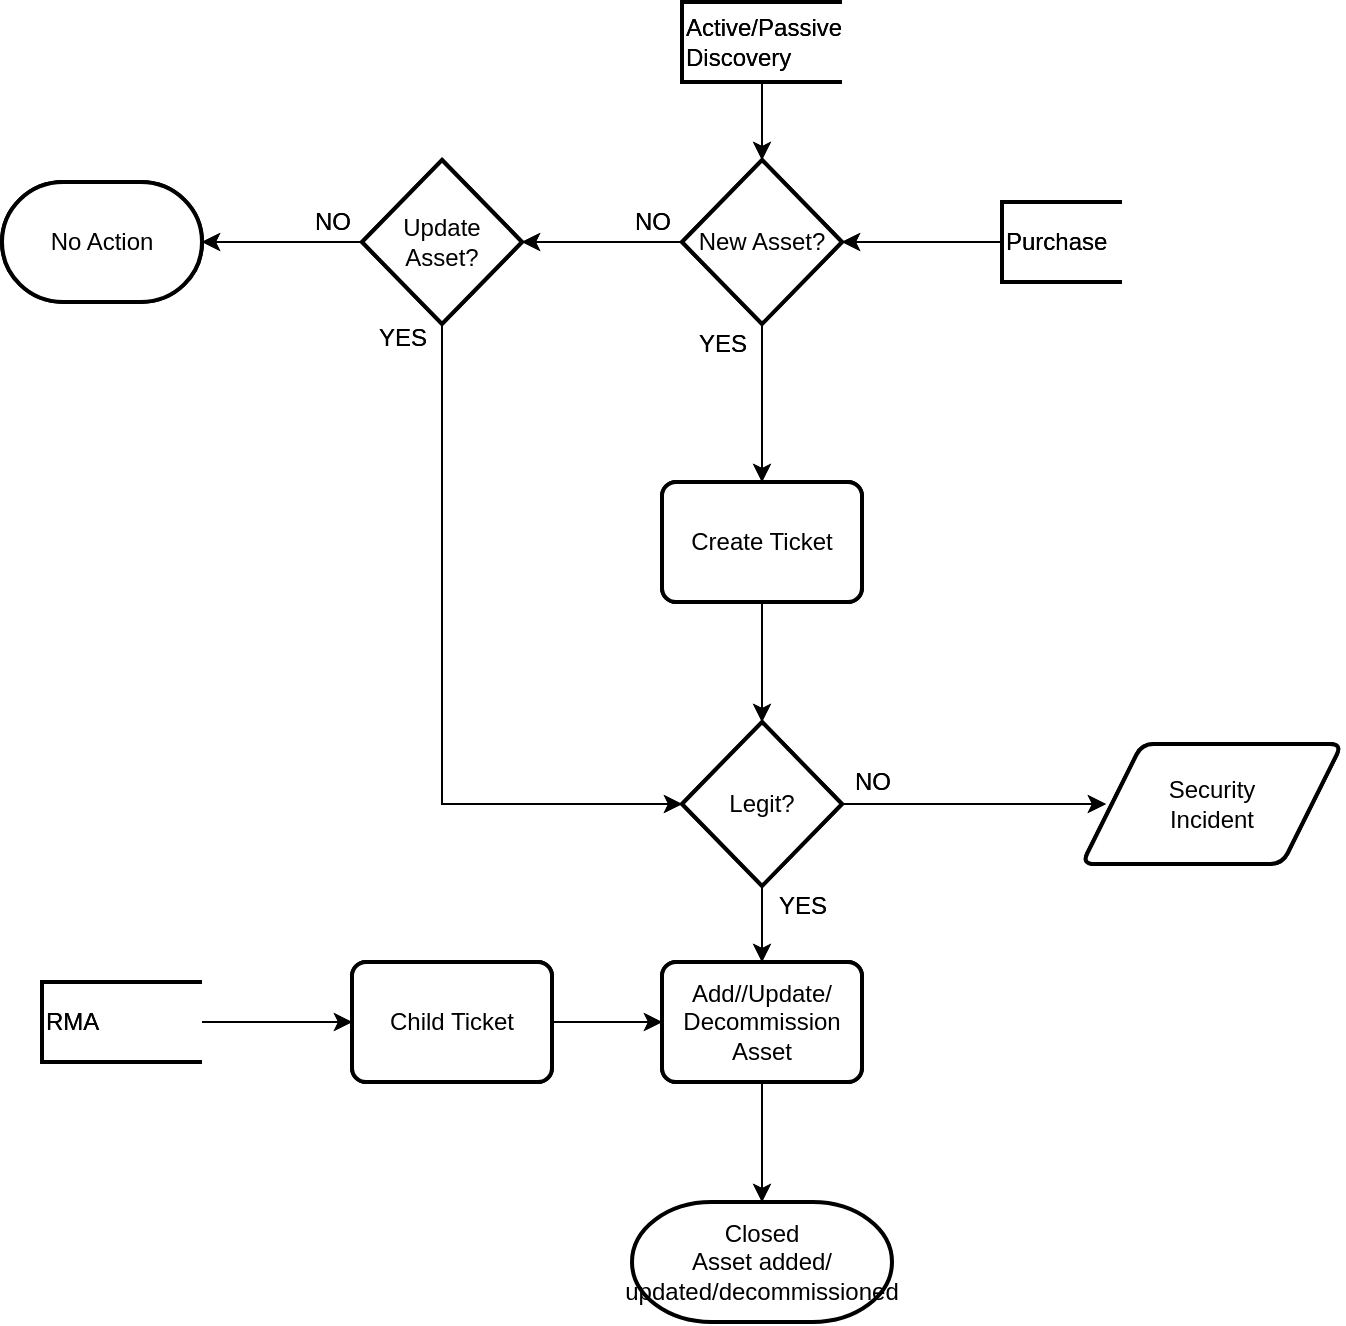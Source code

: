 <mxfile version="20.2.3" type="device"><diagram id="2t-PR3wmHHs54ZwG5Jr2" name="Pagina-1"><mxGraphModel dx="1038" dy="649" grid="1" gridSize="10" guides="1" tooltips="1" connect="1" arrows="1" fold="1" page="1" pageScale="1" pageWidth="827" pageHeight="1169" math="0" shadow="0"><root><mxCell id="0"/><mxCell id="1" parent="0"/><mxCell id="M6eP18h6za1ETGaJ-75i-52" style="edgeStyle=orthogonalEdgeStyle;rounded=0;orthogonalLoop=1;jettySize=auto;html=1;exitX=0.5;exitY=1;exitDx=0;exitDy=0;exitPerimeter=0;" edge="1" parent="1" target="M6eP18h6za1ETGaJ-75i-54"><mxGeometry relative="1" as="geometry"><mxPoint x="420" y="330" as="sourcePoint"/></mxGeometry></mxCell><mxCell id="M6eP18h6za1ETGaJ-75i-53" style="edgeStyle=orthogonalEdgeStyle;rounded=0;html=1;exitX=0.5;exitY=1;entryX=0.5;entryY=0;entryPerimeter=0;jettySize=auto;orthogonalLoop=1;" edge="1" parent="1" source="M6eP18h6za1ETGaJ-75i-54" target="M6eP18h6za1ETGaJ-75i-77"><mxGeometry relative="1" as="geometry"/></mxCell><mxCell id="M6eP18h6za1ETGaJ-75i-54" value="Create Ticket" style="rounded=1;whiteSpace=wrap;html=1;absoluteArcSize=1;arcSize=14;strokeWidth=2;" vertex="1" parent="1"><mxGeometry x="350" y="280" width="100" height="60" as="geometry"/></mxCell><mxCell id="M6eP18h6za1ETGaJ-75i-58" value="Closed&lt;br&gt;Asset added/updated" style="strokeWidth=2;html=1;shape=mxgraph.flowchart.terminator;whiteSpace=wrap;" vertex="1" parent="1"><mxGeometry x="350" y="640" width="100" height="60" as="geometry"/></mxCell><mxCell id="M6eP18h6za1ETGaJ-75i-61" style="edgeStyle=orthogonalEdgeStyle;rounded=0;html=1;exitX=0.5;exitY=1;exitPerimeter=0;entryX=0.5;entryY=0;entryPerimeter=0;jettySize=auto;orthogonalLoop=1;" edge="1" parent="1" source="M6eP18h6za1ETGaJ-75i-62" target="M6eP18h6za1ETGaJ-75i-67"><mxGeometry relative="1" as="geometry"/></mxCell><mxCell id="M6eP18h6za1ETGaJ-75i-62" value="Active/Passive&lt;br&gt;Discovery" style="strokeWidth=2;html=1;shape=mxgraph.flowchart.annotation_1;align=left;pointerEvents=1;" vertex="1" parent="1"><mxGeometry x="360" y="40" width="80" height="40" as="geometry"/></mxCell><mxCell id="M6eP18h6za1ETGaJ-75i-63" style="edgeStyle=orthogonalEdgeStyle;rounded=0;html=1;exitX=0;exitY=0.5;exitPerimeter=0;entryX=1;entryY=0.5;entryPerimeter=0;jettySize=auto;orthogonalLoop=1;" edge="1" parent="1" source="M6eP18h6za1ETGaJ-75i-64" target="M6eP18h6za1ETGaJ-75i-67"><mxGeometry relative="1" as="geometry"/></mxCell><mxCell id="M6eP18h6za1ETGaJ-75i-64" value="Purchase" style="strokeWidth=2;html=1;shape=mxgraph.flowchart.annotation_1;align=left;pointerEvents=1;" vertex="1" parent="1"><mxGeometry x="520" y="140" width="60" height="40" as="geometry"/></mxCell><mxCell id="M6eP18h6za1ETGaJ-75i-65" value="" style="edgeStyle=orthogonalEdgeStyle;rounded=0;html=1;jettySize=auto;orthogonalLoop=1;" edge="1" parent="1" source="M6eP18h6za1ETGaJ-75i-67" target="M6eP18h6za1ETGaJ-75i-54"><mxGeometry relative="1" as="geometry"/></mxCell><mxCell id="M6eP18h6za1ETGaJ-75i-66" style="edgeStyle=orthogonalEdgeStyle;rounded=0;html=1;exitX=0;exitY=0.5;exitPerimeter=0;entryX=1;entryY=0.5;entryPerimeter=0;jettySize=auto;orthogonalLoop=1;" edge="1" parent="1" source="M6eP18h6za1ETGaJ-75i-67" target="M6eP18h6za1ETGaJ-75i-72"><mxGeometry relative="1" as="geometry"/></mxCell><mxCell id="M6eP18h6za1ETGaJ-75i-67" value="New Asset?" style="strokeWidth=2;html=1;shape=mxgraph.flowchart.decision;whiteSpace=wrap;" vertex="1" parent="1"><mxGeometry x="360" y="119" width="80" height="82" as="geometry"/></mxCell><mxCell id="M6eP18h6za1ETGaJ-75i-68" value="NO" style="text;html=1;align=center;verticalAlign=middle;resizable=0;points=[];autosize=1;" vertex="1" parent="1"><mxGeometry x="330" y="140" width="30" height="20" as="geometry"/></mxCell><mxCell id="M6eP18h6za1ETGaJ-75i-69" value="YES" style="text;html=1;align=center;verticalAlign=middle;resizable=0;points=[];autosize=1;" vertex="1" parent="1"><mxGeometry x="360" y="201" width="40" height="20" as="geometry"/></mxCell><mxCell id="M6eP18h6za1ETGaJ-75i-70" style="edgeStyle=orthogonalEdgeStyle;rounded=0;html=1;exitX=0.5;exitY=1;exitPerimeter=0;entryX=0;entryY=0.5;entryPerimeter=0;jettySize=auto;orthogonalLoop=1;" edge="1" parent="1" source="M6eP18h6za1ETGaJ-75i-72" target="M6eP18h6za1ETGaJ-75i-77"><mxGeometry relative="1" as="geometry"/></mxCell><mxCell id="M6eP18h6za1ETGaJ-75i-71" style="edgeStyle=orthogonalEdgeStyle;rounded=0;html=1;exitX=0;exitY=0.5;exitPerimeter=0;entryX=1;entryY=0.5;entryPerimeter=0;jettySize=auto;orthogonalLoop=1;" edge="1" parent="1" source="M6eP18h6za1ETGaJ-75i-72" target="M6eP18h6za1ETGaJ-75i-82"><mxGeometry relative="1" as="geometry"/></mxCell><mxCell id="M6eP18h6za1ETGaJ-75i-72" value="Update&lt;br&gt;Asset?" style="strokeWidth=2;html=1;shape=mxgraph.flowchart.decision;whiteSpace=wrap;" vertex="1" parent="1"><mxGeometry x="200" y="119" width="80" height="82" as="geometry"/></mxCell><mxCell id="M6eP18h6za1ETGaJ-75i-73" value="NO" style="text;html=1;align=center;verticalAlign=middle;resizable=0;points=[];autosize=1;" vertex="1" parent="1"><mxGeometry x="170" y="140" width="30" height="20" as="geometry"/></mxCell><mxCell id="M6eP18h6za1ETGaJ-75i-74" value="YES" style="text;html=1;align=center;verticalAlign=middle;resizable=0;points=[];autosize=1;" vertex="1" parent="1"><mxGeometry x="200" y="198" width="40" height="20" as="geometry"/></mxCell><mxCell id="M6eP18h6za1ETGaJ-75i-75" style="edgeStyle=orthogonalEdgeStyle;rounded=0;html=1;exitX=1;exitY=0.5;exitPerimeter=0;entryX=0.092;entryY=0.5;entryPerimeter=0;jettySize=auto;orthogonalLoop=1;" edge="1" parent="1" source="M6eP18h6za1ETGaJ-75i-77" target="M6eP18h6za1ETGaJ-75i-79"><mxGeometry relative="1" as="geometry"/></mxCell><mxCell id="M6eP18h6za1ETGaJ-75i-76" style="edgeStyle=orthogonalEdgeStyle;rounded=0;html=1;exitX=0.5;exitY=1;exitPerimeter=0;entryX=0.5;entryY=0;jettySize=auto;orthogonalLoop=1;" edge="1" parent="1" source="M6eP18h6za1ETGaJ-75i-77" target="M6eP18h6za1ETGaJ-75i-81"><mxGeometry relative="1" as="geometry"/></mxCell><mxCell id="M6eP18h6za1ETGaJ-75i-77" value="Legit?" style="strokeWidth=2;html=1;shape=mxgraph.flowchart.decision;whiteSpace=wrap;" vertex="1" parent="1"><mxGeometry x="360" y="400" width="80" height="82" as="geometry"/></mxCell><mxCell id="M6eP18h6za1ETGaJ-75i-78" value="YES" style="text;html=1;align=center;verticalAlign=middle;resizable=0;points=[];autosize=1;" vertex="1" parent="1"><mxGeometry x="400" y="482" width="40" height="20" as="geometry"/></mxCell><mxCell id="M6eP18h6za1ETGaJ-75i-79" value="Security&lt;br&gt;Incident" style="shape=parallelogram;html=1;strokeWidth=2;perimeter=parallelogramPerimeter;whiteSpace=wrap;rounded=1;arcSize=12;size=0.23;" vertex="1" parent="1"><mxGeometry x="560" y="411" width="130" height="60" as="geometry"/></mxCell><mxCell id="M6eP18h6za1ETGaJ-75i-80" style="edgeStyle=orthogonalEdgeStyle;rounded=0;html=1;exitX=0.5;exitY=1;entryX=0.5;entryY=0;entryPerimeter=0;jettySize=auto;orthogonalLoop=1;" edge="1" parent="1" source="M6eP18h6za1ETGaJ-75i-81" target="M6eP18h6za1ETGaJ-75i-58"><mxGeometry relative="1" as="geometry"/></mxCell><mxCell id="M6eP18h6za1ETGaJ-75i-81" value="Add//Update&lt;br&gt;Asset" style="rounded=1;whiteSpace=wrap;html=1;absoluteArcSize=1;arcSize=14;strokeWidth=2;" vertex="1" parent="1"><mxGeometry x="350" y="520" width="100" height="60" as="geometry"/></mxCell><mxCell id="M6eP18h6za1ETGaJ-75i-82" value="No Action" style="strokeWidth=2;html=1;shape=mxgraph.flowchart.terminator;whiteSpace=wrap;" vertex="1" parent="1"><mxGeometry x="20" y="130" width="100" height="60" as="geometry"/></mxCell><mxCell id="M6eP18h6za1ETGaJ-75i-83" value="NO" style="text;html=1;align=center;verticalAlign=middle;resizable=0;points=[];autosize=1;" vertex="1" parent="1"><mxGeometry x="440" y="420" width="30" height="20" as="geometry"/></mxCell><mxCell id="M6eP18h6za1ETGaJ-75i-84" value="" style="edgeStyle=orthogonalEdgeStyle;rounded=0;html=1;jettySize=auto;orthogonalLoop=1;entryX=0;entryY=0.5;" edge="1" parent="1" source="M6eP18h6za1ETGaJ-75i-85" target="M6eP18h6za1ETGaJ-75i-87"><mxGeometry relative="1" as="geometry"><mxPoint x="280" y="550" as="targetPoint"/><Array as="points"/></mxGeometry></mxCell><mxCell id="M6eP18h6za1ETGaJ-75i-85" value="RMA" style="strokeWidth=2;html=1;shape=mxgraph.flowchart.annotation_1;align=left;pointerEvents=1;" vertex="1" parent="1"><mxGeometry x="40" y="530" width="80" height="40" as="geometry"/></mxCell><mxCell id="M6eP18h6za1ETGaJ-75i-86" style="edgeStyle=orthogonalEdgeStyle;rounded=0;html=1;exitX=1;exitY=0.5;entryX=0;entryY=0.5;jettySize=auto;orthogonalLoop=1;" edge="1" parent="1" source="M6eP18h6za1ETGaJ-75i-87" target="M6eP18h6za1ETGaJ-75i-81"><mxGeometry relative="1" as="geometry"/></mxCell><mxCell id="M6eP18h6za1ETGaJ-75i-87" value="Child Ticket" style="rounded=1;whiteSpace=wrap;html=1;absoluteArcSize=1;arcSize=14;strokeWidth=2;" vertex="1" parent="1"><mxGeometry x="195" y="520" width="100" height="60" as="geometry"/></mxCell><mxCell id="M6eP18h6za1ETGaJ-75i-88" style="edgeStyle=orthogonalEdgeStyle;rounded=0;orthogonalLoop=1;jettySize=auto;html=1;exitX=0.5;exitY=1;exitDx=0;exitDy=0;exitPerimeter=0;" edge="1" parent="1" target="M6eP18h6za1ETGaJ-75i-90"><mxGeometry relative="1" as="geometry"><mxPoint x="420" y="330" as="sourcePoint"/></mxGeometry></mxCell><mxCell id="M6eP18h6za1ETGaJ-75i-89" style="edgeStyle=orthogonalEdgeStyle;rounded=0;html=1;exitX=0.5;exitY=1;entryX=0.5;entryY=0;entryPerimeter=0;jettySize=auto;orthogonalLoop=1;" edge="1" parent="1" source="M6eP18h6za1ETGaJ-75i-90" target="M6eP18h6za1ETGaJ-75i-113"><mxGeometry relative="1" as="geometry"/></mxCell><mxCell id="M6eP18h6za1ETGaJ-75i-90" value="Create Ticket" style="rounded=1;whiteSpace=wrap;html=1;absoluteArcSize=1;arcSize=14;strokeWidth=2;" vertex="1" parent="1"><mxGeometry x="350" y="280" width="100" height="60" as="geometry"/></mxCell><mxCell id="M6eP18h6za1ETGaJ-75i-94" value="Closed&lt;br&gt;Asset added/ updated/decommissioned" style="strokeWidth=2;html=1;shape=mxgraph.flowchart.terminator;whiteSpace=wrap;" vertex="1" parent="1"><mxGeometry x="335" y="640" width="130" height="60" as="geometry"/></mxCell><mxCell id="M6eP18h6za1ETGaJ-75i-97" style="edgeStyle=orthogonalEdgeStyle;rounded=0;html=1;exitX=0.5;exitY=1;exitPerimeter=0;entryX=0.5;entryY=0;entryPerimeter=0;jettySize=auto;orthogonalLoop=1;" edge="1" parent="1" source="M6eP18h6za1ETGaJ-75i-98" target="M6eP18h6za1ETGaJ-75i-103"><mxGeometry relative="1" as="geometry"/></mxCell><mxCell id="M6eP18h6za1ETGaJ-75i-98" value="Active/Passive&lt;br&gt;Discovery" style="strokeWidth=2;html=1;shape=mxgraph.flowchart.annotation_1;align=left;pointerEvents=1;" vertex="1" parent="1"><mxGeometry x="360" y="40" width="80" height="40" as="geometry"/></mxCell><mxCell id="M6eP18h6za1ETGaJ-75i-99" style="edgeStyle=orthogonalEdgeStyle;rounded=0;html=1;exitX=0;exitY=0.5;exitPerimeter=0;entryX=1;entryY=0.5;entryPerimeter=0;jettySize=auto;orthogonalLoop=1;" edge="1" parent="1" source="M6eP18h6za1ETGaJ-75i-100" target="M6eP18h6za1ETGaJ-75i-103"><mxGeometry relative="1" as="geometry"/></mxCell><mxCell id="M6eP18h6za1ETGaJ-75i-100" value="Purchase" style="strokeWidth=2;html=1;shape=mxgraph.flowchart.annotation_1;align=left;pointerEvents=1;" vertex="1" parent="1"><mxGeometry x="520" y="140" width="60" height="40" as="geometry"/></mxCell><mxCell id="M6eP18h6za1ETGaJ-75i-101" value="" style="edgeStyle=orthogonalEdgeStyle;rounded=0;html=1;jettySize=auto;orthogonalLoop=1;" edge="1" parent="1" source="M6eP18h6za1ETGaJ-75i-103" target="M6eP18h6za1ETGaJ-75i-90"><mxGeometry relative="1" as="geometry"/></mxCell><mxCell id="M6eP18h6za1ETGaJ-75i-102" style="edgeStyle=orthogonalEdgeStyle;rounded=0;html=1;exitX=0;exitY=0.5;exitPerimeter=0;entryX=1;entryY=0.5;entryPerimeter=0;jettySize=auto;orthogonalLoop=1;" edge="1" parent="1" source="M6eP18h6za1ETGaJ-75i-103" target="M6eP18h6za1ETGaJ-75i-108"><mxGeometry relative="1" as="geometry"/></mxCell><mxCell id="M6eP18h6za1ETGaJ-75i-103" value="New Asset?" style="strokeWidth=2;html=1;shape=mxgraph.flowchart.decision;whiteSpace=wrap;" vertex="1" parent="1"><mxGeometry x="360" y="119" width="80" height="82" as="geometry"/></mxCell><mxCell id="M6eP18h6za1ETGaJ-75i-104" value="NO" style="text;html=1;align=center;verticalAlign=middle;resizable=0;points=[];autosize=1;" vertex="1" parent="1"><mxGeometry x="330" y="140" width="30" height="20" as="geometry"/></mxCell><mxCell id="M6eP18h6za1ETGaJ-75i-105" value="YES" style="text;html=1;align=center;verticalAlign=middle;resizable=0;points=[];autosize=1;" vertex="1" parent="1"><mxGeometry x="360" y="201" width="40" height="20" as="geometry"/></mxCell><mxCell id="M6eP18h6za1ETGaJ-75i-106" style="edgeStyle=orthogonalEdgeStyle;rounded=0;html=1;exitX=0.5;exitY=1;exitPerimeter=0;entryX=0;entryY=0.5;entryPerimeter=0;jettySize=auto;orthogonalLoop=1;" edge="1" parent="1" source="M6eP18h6za1ETGaJ-75i-108" target="M6eP18h6za1ETGaJ-75i-113"><mxGeometry relative="1" as="geometry"/></mxCell><mxCell id="M6eP18h6za1ETGaJ-75i-107" style="edgeStyle=orthogonalEdgeStyle;rounded=0;html=1;exitX=0;exitY=0.5;exitPerimeter=0;entryX=1;entryY=0.5;entryPerimeter=0;jettySize=auto;orthogonalLoop=1;" edge="1" parent="1" source="M6eP18h6za1ETGaJ-75i-108" target="M6eP18h6za1ETGaJ-75i-118"><mxGeometry relative="1" as="geometry"/></mxCell><mxCell id="M6eP18h6za1ETGaJ-75i-108" value="Update&lt;br&gt;Asset?" style="strokeWidth=2;html=1;shape=mxgraph.flowchart.decision;whiteSpace=wrap;" vertex="1" parent="1"><mxGeometry x="200" y="119" width="80" height="82" as="geometry"/></mxCell><mxCell id="M6eP18h6za1ETGaJ-75i-109" value="NO" style="text;html=1;align=center;verticalAlign=middle;resizable=0;points=[];autosize=1;" vertex="1" parent="1"><mxGeometry x="170" y="140" width="30" height="20" as="geometry"/></mxCell><mxCell id="M6eP18h6za1ETGaJ-75i-110" value="YES" style="text;html=1;align=center;verticalAlign=middle;resizable=0;points=[];autosize=1;" vertex="1" parent="1"><mxGeometry x="200" y="198" width="40" height="20" as="geometry"/></mxCell><mxCell id="M6eP18h6za1ETGaJ-75i-111" style="edgeStyle=orthogonalEdgeStyle;rounded=0;html=1;exitX=1;exitY=0.5;exitPerimeter=0;entryX=0.092;entryY=0.5;entryPerimeter=0;jettySize=auto;orthogonalLoop=1;" edge="1" parent="1" source="M6eP18h6za1ETGaJ-75i-113" target="M6eP18h6za1ETGaJ-75i-115"><mxGeometry relative="1" as="geometry"/></mxCell><mxCell id="M6eP18h6za1ETGaJ-75i-112" style="edgeStyle=orthogonalEdgeStyle;rounded=0;html=1;exitX=0.5;exitY=1;exitPerimeter=0;entryX=0.5;entryY=0;jettySize=auto;orthogonalLoop=1;" edge="1" parent="1" source="M6eP18h6za1ETGaJ-75i-113" target="M6eP18h6za1ETGaJ-75i-117"><mxGeometry relative="1" as="geometry"/></mxCell><mxCell id="M6eP18h6za1ETGaJ-75i-113" value="Legit?" style="strokeWidth=2;html=1;shape=mxgraph.flowchart.decision;whiteSpace=wrap;" vertex="1" parent="1"><mxGeometry x="360" y="400" width="80" height="82" as="geometry"/></mxCell><mxCell id="M6eP18h6za1ETGaJ-75i-114" value="YES" style="text;html=1;align=center;verticalAlign=middle;resizable=0;points=[];autosize=1;" vertex="1" parent="1"><mxGeometry x="400" y="482" width="40" height="20" as="geometry"/></mxCell><mxCell id="M6eP18h6za1ETGaJ-75i-115" value="Security&lt;br&gt;Incident" style="shape=parallelogram;html=1;strokeWidth=2;perimeter=parallelogramPerimeter;whiteSpace=wrap;rounded=1;arcSize=12;size=0.23;" vertex="1" parent="1"><mxGeometry x="560" y="411" width="130" height="60" as="geometry"/></mxCell><mxCell id="M6eP18h6za1ETGaJ-75i-116" style="edgeStyle=orthogonalEdgeStyle;rounded=0;html=1;exitX=0.5;exitY=1;entryX=0.5;entryY=0;entryPerimeter=0;jettySize=auto;orthogonalLoop=1;" edge="1" parent="1" source="M6eP18h6za1ETGaJ-75i-117" target="M6eP18h6za1ETGaJ-75i-94"><mxGeometry relative="1" as="geometry"/></mxCell><mxCell id="M6eP18h6za1ETGaJ-75i-117" value="Add//Update/&lt;br&gt;Decommission&lt;br&gt;Asset" style="rounded=1;whiteSpace=wrap;html=1;absoluteArcSize=1;arcSize=14;strokeWidth=2;" vertex="1" parent="1"><mxGeometry x="350" y="520" width="100" height="60" as="geometry"/></mxCell><mxCell id="M6eP18h6za1ETGaJ-75i-118" value="No Action" style="strokeWidth=2;html=1;shape=mxgraph.flowchart.terminator;whiteSpace=wrap;" vertex="1" parent="1"><mxGeometry x="20" y="130" width="100" height="60" as="geometry"/></mxCell><mxCell id="M6eP18h6za1ETGaJ-75i-119" value="NO" style="text;html=1;align=center;verticalAlign=middle;resizable=0;points=[];autosize=1;" vertex="1" parent="1"><mxGeometry x="440" y="420" width="30" height="20" as="geometry"/></mxCell><mxCell id="M6eP18h6za1ETGaJ-75i-120" value="" style="edgeStyle=orthogonalEdgeStyle;rounded=0;html=1;jettySize=auto;orthogonalLoop=1;entryX=0;entryY=0.5;" edge="1" parent="1" source="M6eP18h6za1ETGaJ-75i-121" target="M6eP18h6za1ETGaJ-75i-123"><mxGeometry relative="1" as="geometry"><mxPoint x="280" y="550" as="targetPoint"/><Array as="points"/></mxGeometry></mxCell><mxCell id="M6eP18h6za1ETGaJ-75i-121" value="RMA" style="strokeWidth=2;html=1;shape=mxgraph.flowchart.annotation_1;align=left;pointerEvents=1;" vertex="1" parent="1"><mxGeometry x="40" y="530" width="80" height="40" as="geometry"/></mxCell><mxCell id="M6eP18h6za1ETGaJ-75i-122" style="edgeStyle=orthogonalEdgeStyle;rounded=0;html=1;exitX=1;exitY=0.5;entryX=0;entryY=0.5;jettySize=auto;orthogonalLoop=1;" edge="1" parent="1" source="M6eP18h6za1ETGaJ-75i-123" target="M6eP18h6za1ETGaJ-75i-117"><mxGeometry relative="1" as="geometry"/></mxCell><mxCell id="M6eP18h6za1ETGaJ-75i-123" value="Child Ticket" style="rounded=1;whiteSpace=wrap;html=1;absoluteArcSize=1;arcSize=14;strokeWidth=2;" vertex="1" parent="1"><mxGeometry x="195" y="520" width="100" height="60" as="geometry"/></mxCell></root></mxGraphModel></diagram></mxfile>
